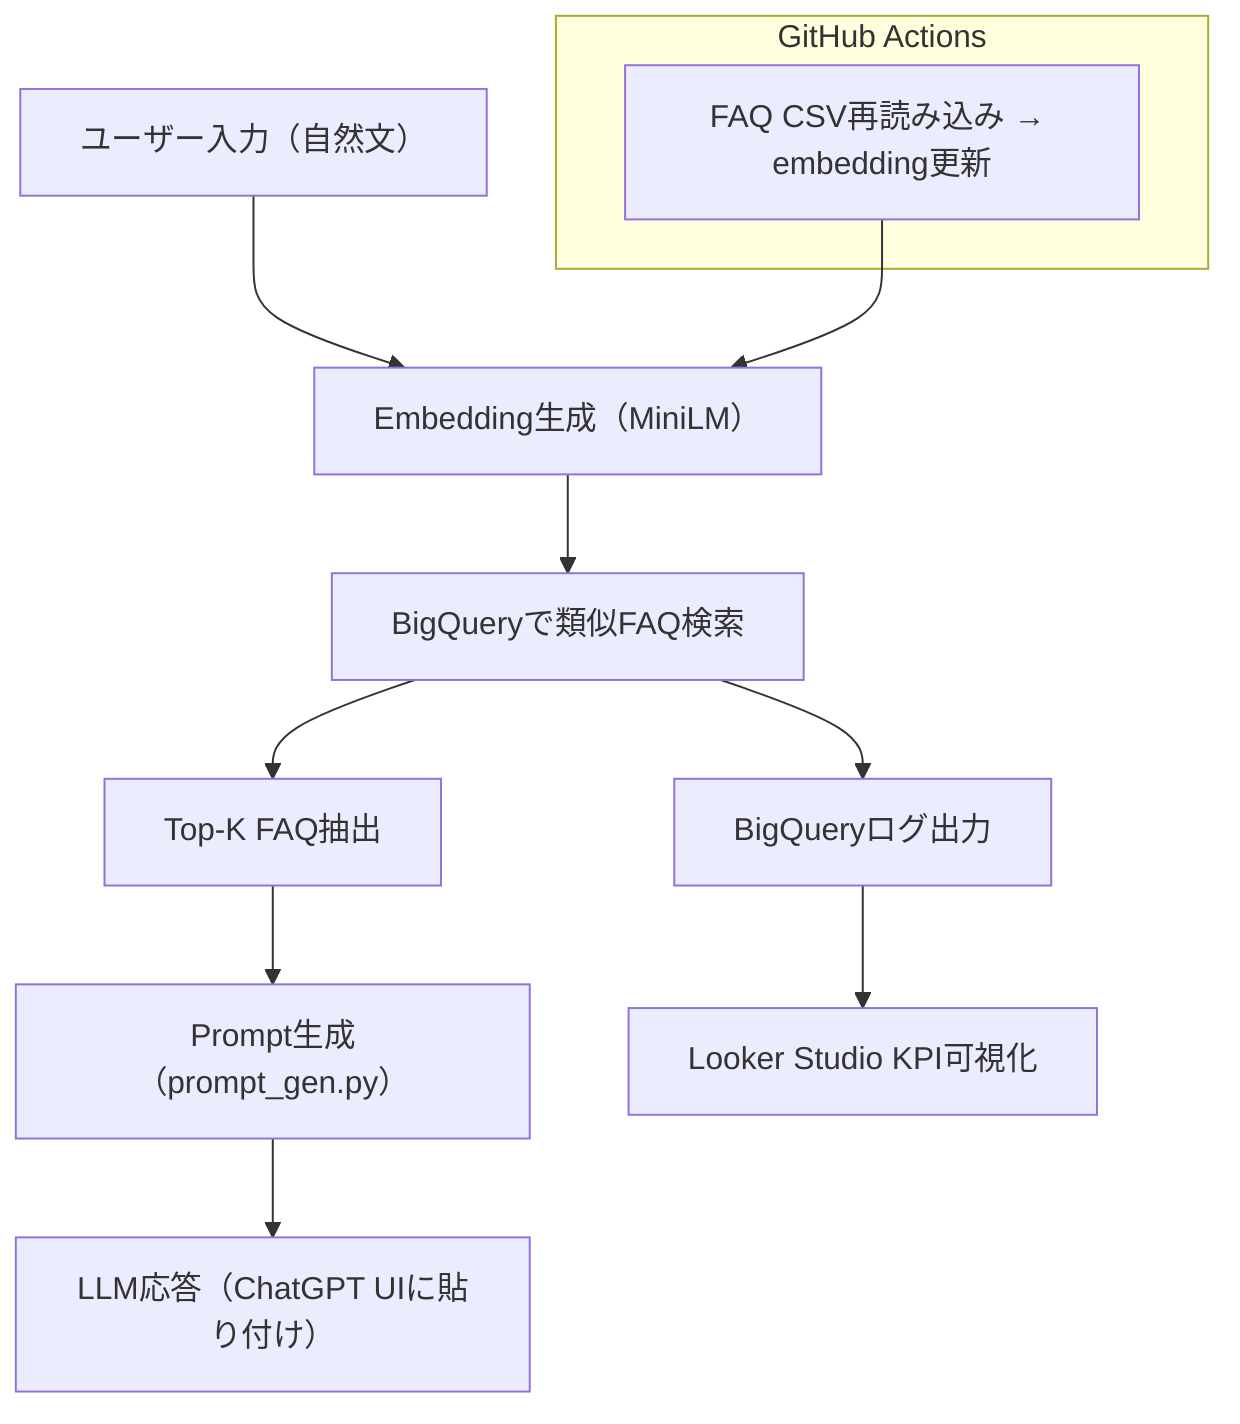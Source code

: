 graph TD
  A[ユーザー入力（自然文）]
  A --> B[Embedding生成（MiniLM）]
  B --> C[BigQueryで類似FAQ検索]
  C --> D[Top-K FAQ抽出]
  D --> E[Prompt生成（prompt_gen.py）]
  E --> F[LLM応答（ChatGPT UIに貼り付け）]
  C --> G[BigQueryログ出力]
  G --> H[Looker Studio KPI可視化]

  subgraph GitHub Actions
    I[FAQ CSV再読み込み → embedding更新]
  end
  I --> B
